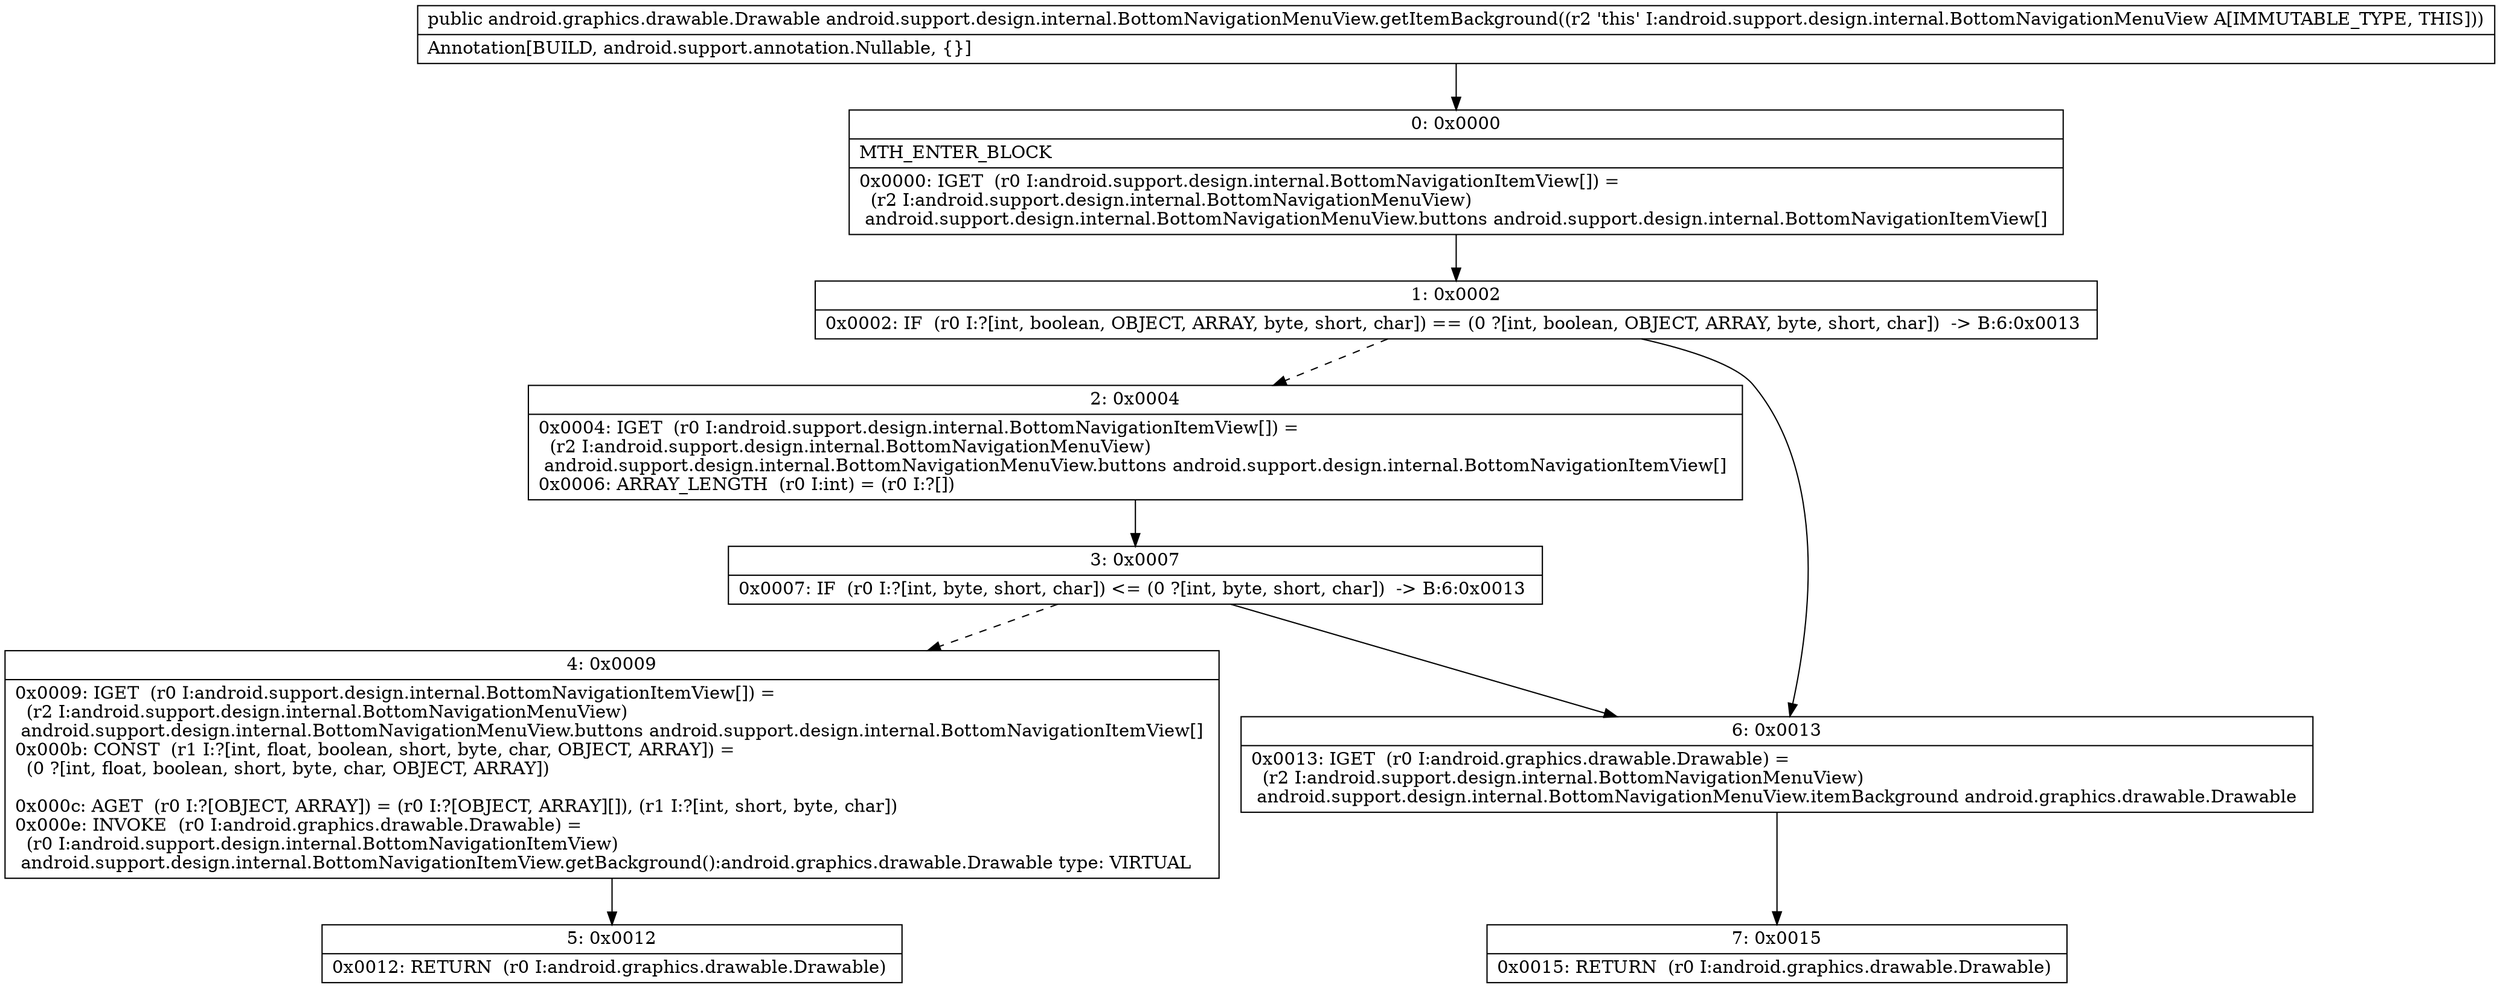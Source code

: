 digraph "CFG forandroid.support.design.internal.BottomNavigationMenuView.getItemBackground()Landroid\/graphics\/drawable\/Drawable;" {
Node_0 [shape=record,label="{0\:\ 0x0000|MTH_ENTER_BLOCK\l|0x0000: IGET  (r0 I:android.support.design.internal.BottomNavigationItemView[]) = \l  (r2 I:android.support.design.internal.BottomNavigationMenuView)\l android.support.design.internal.BottomNavigationMenuView.buttons android.support.design.internal.BottomNavigationItemView[] \l}"];
Node_1 [shape=record,label="{1\:\ 0x0002|0x0002: IF  (r0 I:?[int, boolean, OBJECT, ARRAY, byte, short, char]) == (0 ?[int, boolean, OBJECT, ARRAY, byte, short, char])  \-\> B:6:0x0013 \l}"];
Node_2 [shape=record,label="{2\:\ 0x0004|0x0004: IGET  (r0 I:android.support.design.internal.BottomNavigationItemView[]) = \l  (r2 I:android.support.design.internal.BottomNavigationMenuView)\l android.support.design.internal.BottomNavigationMenuView.buttons android.support.design.internal.BottomNavigationItemView[] \l0x0006: ARRAY_LENGTH  (r0 I:int) = (r0 I:?[]) \l}"];
Node_3 [shape=record,label="{3\:\ 0x0007|0x0007: IF  (r0 I:?[int, byte, short, char]) \<= (0 ?[int, byte, short, char])  \-\> B:6:0x0013 \l}"];
Node_4 [shape=record,label="{4\:\ 0x0009|0x0009: IGET  (r0 I:android.support.design.internal.BottomNavigationItemView[]) = \l  (r2 I:android.support.design.internal.BottomNavigationMenuView)\l android.support.design.internal.BottomNavigationMenuView.buttons android.support.design.internal.BottomNavigationItemView[] \l0x000b: CONST  (r1 I:?[int, float, boolean, short, byte, char, OBJECT, ARRAY]) = \l  (0 ?[int, float, boolean, short, byte, char, OBJECT, ARRAY])\l \l0x000c: AGET  (r0 I:?[OBJECT, ARRAY]) = (r0 I:?[OBJECT, ARRAY][]), (r1 I:?[int, short, byte, char]) \l0x000e: INVOKE  (r0 I:android.graphics.drawable.Drawable) = \l  (r0 I:android.support.design.internal.BottomNavigationItemView)\l android.support.design.internal.BottomNavigationItemView.getBackground():android.graphics.drawable.Drawable type: VIRTUAL \l}"];
Node_5 [shape=record,label="{5\:\ 0x0012|0x0012: RETURN  (r0 I:android.graphics.drawable.Drawable) \l}"];
Node_6 [shape=record,label="{6\:\ 0x0013|0x0013: IGET  (r0 I:android.graphics.drawable.Drawable) = \l  (r2 I:android.support.design.internal.BottomNavigationMenuView)\l android.support.design.internal.BottomNavigationMenuView.itemBackground android.graphics.drawable.Drawable \l}"];
Node_7 [shape=record,label="{7\:\ 0x0015|0x0015: RETURN  (r0 I:android.graphics.drawable.Drawable) \l}"];
MethodNode[shape=record,label="{public android.graphics.drawable.Drawable android.support.design.internal.BottomNavigationMenuView.getItemBackground((r2 'this' I:android.support.design.internal.BottomNavigationMenuView A[IMMUTABLE_TYPE, THIS]))  | Annotation[BUILD, android.support.annotation.Nullable, \{\}]\l}"];
MethodNode -> Node_0;
Node_0 -> Node_1;
Node_1 -> Node_2[style=dashed];
Node_1 -> Node_6;
Node_2 -> Node_3;
Node_3 -> Node_4[style=dashed];
Node_3 -> Node_6;
Node_4 -> Node_5;
Node_6 -> Node_7;
}


